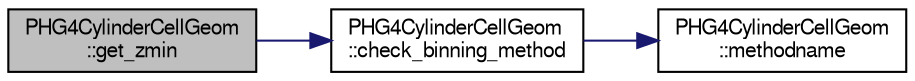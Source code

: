 digraph "PHG4CylinderCellGeom::get_zmin"
{
  bgcolor="transparent";
  edge [fontname="FreeSans",fontsize="10",labelfontname="FreeSans",labelfontsize="10"];
  node [fontname="FreeSans",fontsize="10",shape=record];
  rankdir="LR";
  Node1 [label="PHG4CylinderCellGeom\l::get_zmin",height=0.2,width=0.4,color="black", fillcolor="grey75", style="filled" fontcolor="black"];
  Node1 -> Node2 [color="midnightblue",fontsize="10",style="solid",fontname="FreeSans"];
  Node2 [label="PHG4CylinderCellGeom\l::check_binning_method",height=0.2,width=0.4,color="black",URL="$d9/d85/classPHG4CylinderCellGeom.html#a68f0276a8f9bdb6059c1e286a0465100"];
  Node2 -> Node3 [color="midnightblue",fontsize="10",style="solid",fontname="FreeSans"];
  Node3 [label="PHG4CylinderCellGeom\l::methodname",height=0.2,width=0.4,color="black",URL="$d9/d85/classPHG4CylinderCellGeom.html#a8e9118667d576868ba0bd5e6a6686efd"];
}
